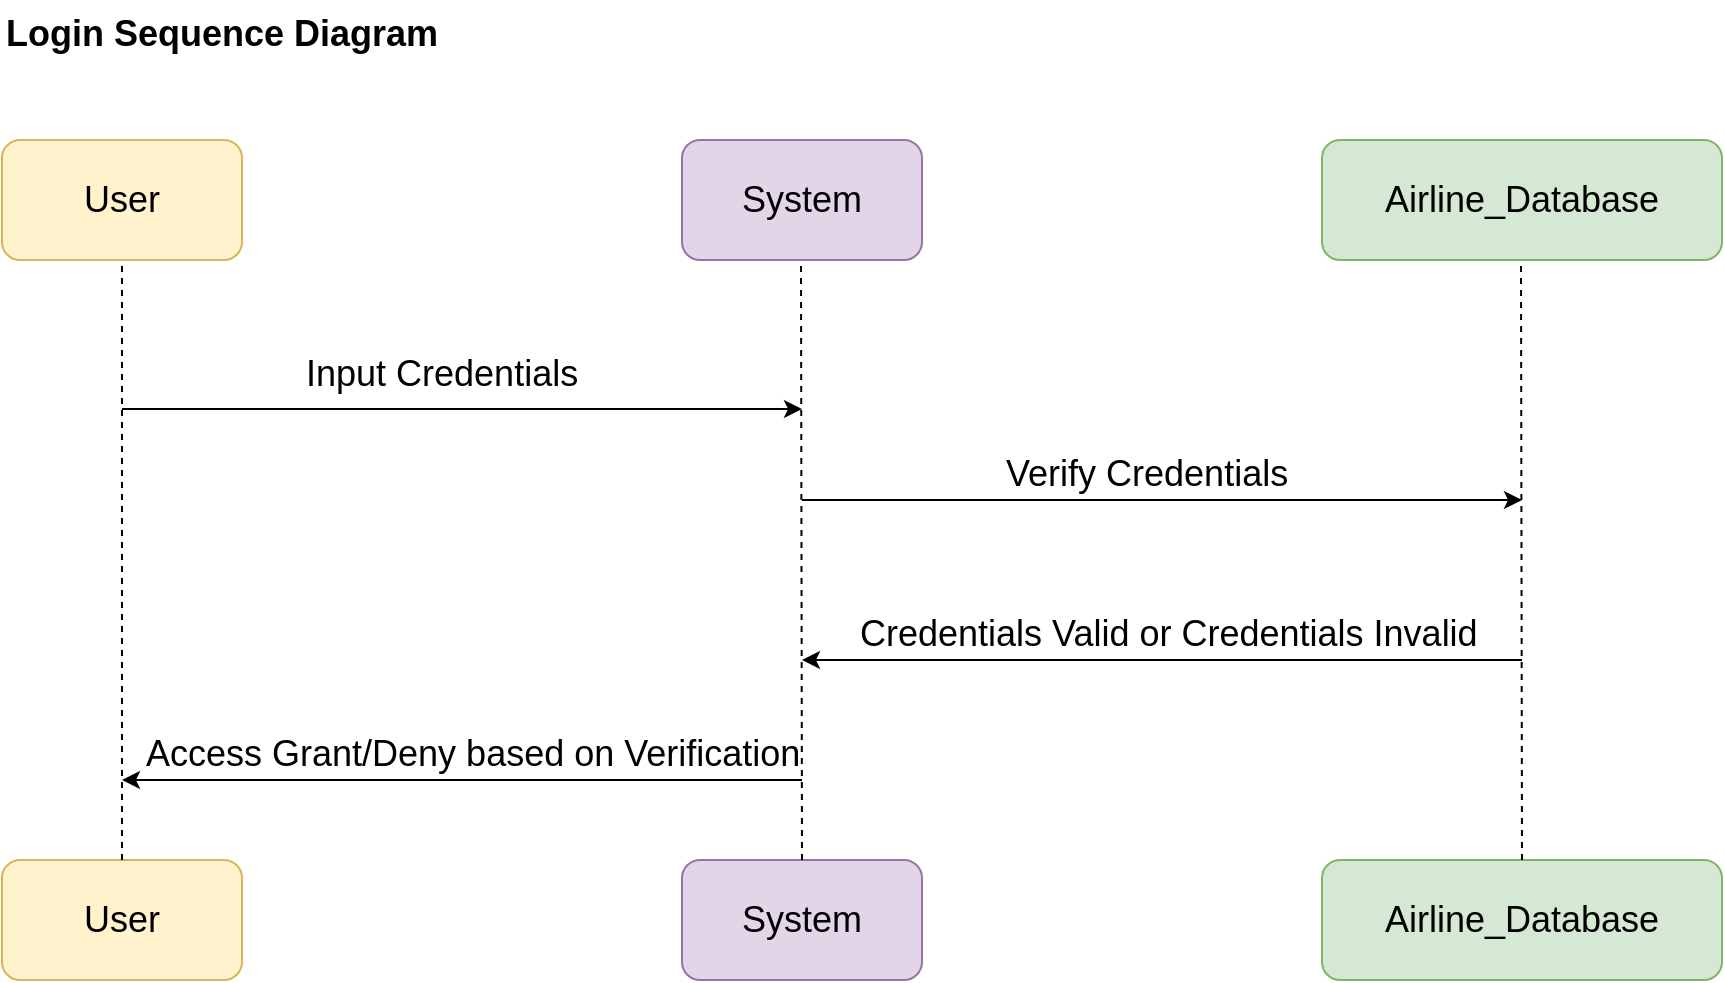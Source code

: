 <mxfile version="22.1.3" type="device">
  <diagram name="Page-1" id="e_niRkovS0Z1S4PT6Fc3">
    <mxGraphModel dx="1306" dy="751" grid="1" gridSize="10" guides="1" tooltips="1" connect="1" arrows="1" fold="1" page="1" pageScale="1" pageWidth="1654" pageHeight="2336" math="0" shadow="0">
      <root>
        <mxCell id="0" />
        <mxCell id="1" parent="0" />
        <mxCell id="TzHnPAHYvHhggCEKfEBy-5" value="" style="rounded=1;whiteSpace=wrap;html=1;fillColor=#fff2cc;strokeColor=#d6b656;" vertex="1" parent="1">
          <mxGeometry x="60" y="120" width="120" height="60" as="geometry" />
        </mxCell>
        <mxCell id="TzHnPAHYvHhggCEKfEBy-6" value="&lt;font style=&quot;font-size: 18px;&quot;&gt;User&lt;/font&gt;" style="rounded=1;whiteSpace=wrap;html=1;fillColor=#fff2cc;strokeColor=#d6b656;" vertex="1" parent="1">
          <mxGeometry x="60" y="480" width="120" height="60" as="geometry" />
        </mxCell>
        <mxCell id="TzHnPAHYvHhggCEKfEBy-7" value="&lt;font style=&quot;font-size: 18px;&quot;&gt;System&lt;/font&gt;" style="rounded=1;whiteSpace=wrap;html=1;fillColor=#e1d5e7;strokeColor=#9673a6;" vertex="1" parent="1">
          <mxGeometry x="400" y="120" width="120" height="60" as="geometry" />
        </mxCell>
        <mxCell id="TzHnPAHYvHhggCEKfEBy-8" value="&lt;font style=&quot;font-size: 18px;&quot;&gt;System&lt;/font&gt;" style="rounded=1;whiteSpace=wrap;html=1;fillColor=#e1d5e7;strokeColor=#9673a6;" vertex="1" parent="1">
          <mxGeometry x="400" y="480" width="120" height="60" as="geometry" />
        </mxCell>
        <mxCell id="TzHnPAHYvHhggCEKfEBy-9" value="&lt;font style=&quot;font-size: 18px;&quot;&gt;Airline_Database&lt;/font&gt;" style="rounded=1;whiteSpace=wrap;html=1;fillColor=#d5e8d4;strokeColor=#82b366;" vertex="1" parent="1">
          <mxGeometry x="720" y="120" width="200" height="60" as="geometry" />
        </mxCell>
        <mxCell id="TzHnPAHYvHhggCEKfEBy-10" value="&lt;font style=&quot;font-size: 18px;&quot;&gt;Airline_Database&lt;/font&gt;" style="rounded=1;whiteSpace=wrap;html=1;fillColor=#d5e8d4;strokeColor=#82b366;" vertex="1" parent="1">
          <mxGeometry x="720" y="480" width="200" height="60" as="geometry" />
        </mxCell>
        <mxCell id="TzHnPAHYvHhggCEKfEBy-11" value="" style="endArrow=none;dashed=1;html=1;rounded=0;entryX=0.5;entryY=1;entryDx=0;entryDy=0;exitX=0.5;exitY=0;exitDx=0;exitDy=0;" edge="1" parent="1" source="TzHnPAHYvHhggCEKfEBy-6" target="TzHnPAHYvHhggCEKfEBy-5">
          <mxGeometry width="50" height="50" relative="1" as="geometry">
            <mxPoint x="120" y="390" as="sourcePoint" />
            <mxPoint x="200" y="260" as="targetPoint" />
          </mxGeometry>
        </mxCell>
        <mxCell id="TzHnPAHYvHhggCEKfEBy-12" value="" style="endArrow=none;dashed=1;html=1;rounded=0;entryX=0.5;entryY=1;entryDx=0;entryDy=0;exitX=0.5;exitY=0;exitDx=0;exitDy=0;" edge="1" parent="1" source="TzHnPAHYvHhggCEKfEBy-8">
          <mxGeometry width="50" height="50" relative="1" as="geometry">
            <mxPoint x="459.5" y="400" as="sourcePoint" />
            <mxPoint x="459.5" y="180" as="targetPoint" />
          </mxGeometry>
        </mxCell>
        <mxCell id="TzHnPAHYvHhggCEKfEBy-13" value="" style="endArrow=none;dashed=1;html=1;rounded=0;entryX=0.5;entryY=1;entryDx=0;entryDy=0;exitX=0.5;exitY=0;exitDx=0;exitDy=0;" edge="1" parent="1" source="TzHnPAHYvHhggCEKfEBy-10">
          <mxGeometry width="50" height="50" relative="1" as="geometry">
            <mxPoint x="819.5" y="400" as="sourcePoint" />
            <mxPoint x="819.5" y="180" as="targetPoint" />
          </mxGeometry>
        </mxCell>
        <mxCell id="TzHnPAHYvHhggCEKfEBy-14" value="" style="endArrow=classic;html=1;rounded=0;" edge="1" parent="1">
          <mxGeometry width="50" height="50" relative="1" as="geometry">
            <mxPoint x="120" y="254.5" as="sourcePoint" />
            <mxPoint x="460" y="254.5" as="targetPoint" />
          </mxGeometry>
        </mxCell>
        <mxCell id="TzHnPAHYvHhggCEKfEBy-16" value="" style="endArrow=classic;html=1;rounded=0;" edge="1" parent="1">
          <mxGeometry width="50" height="50" relative="1" as="geometry">
            <mxPoint x="460" y="300" as="sourcePoint" />
            <mxPoint x="820" y="300" as="targetPoint" />
          </mxGeometry>
        </mxCell>
        <mxCell id="TzHnPAHYvHhggCEKfEBy-17" value="" style="endArrow=classic;html=1;rounded=0;" edge="1" parent="1">
          <mxGeometry width="50" height="50" relative="1" as="geometry">
            <mxPoint x="820" y="380" as="sourcePoint" />
            <mxPoint x="460" y="380" as="targetPoint" />
          </mxGeometry>
        </mxCell>
        <mxCell id="TzHnPAHYvHhggCEKfEBy-18" value="&lt;font style=&quot;font-size: 18px;&quot;&gt;User&lt;/font&gt;" style="text;html=1;strokeColor=none;fillColor=none;align=center;verticalAlign=middle;whiteSpace=wrap;rounded=0;" vertex="1" parent="1">
          <mxGeometry x="70" y="135" width="100" height="30" as="geometry" />
        </mxCell>
        <mxCell id="TzHnPAHYvHhggCEKfEBy-19" value="&lt;font style=&quot;font-size: 18px;&quot;&gt;Input Credentials&lt;/font&gt;" style="text;whiteSpace=wrap;html=1;" vertex="1" parent="1">
          <mxGeometry x="210" y="220" width="170" height="50" as="geometry" />
        </mxCell>
        <mxCell id="TzHnPAHYvHhggCEKfEBy-24" value="&lt;font style=&quot;font-size: 18px;&quot;&gt;Verify &lt;/font&gt;&lt;font style=&quot;font-size: 18px;&quot;&gt;Credentials&lt;/font&gt;" style="text;whiteSpace=wrap;html=1;" vertex="1" parent="1">
          <mxGeometry x="560" y="270" width="170" height="50" as="geometry" />
        </mxCell>
        <mxCell id="TzHnPAHYvHhggCEKfEBy-26" value="&lt;font style=&quot;font-size: 18px;&quot;&gt;Access Grant/Deny based on Verification&lt;/font&gt;" style="text;whiteSpace=wrap;html=1;" vertex="1" parent="1">
          <mxGeometry x="130" y="410" width="330" height="50" as="geometry" />
        </mxCell>
        <mxCell id="TzHnPAHYvHhggCEKfEBy-27" value="" style="endArrow=classic;html=1;rounded=0;" edge="1" parent="1">
          <mxGeometry width="50" height="50" relative="1" as="geometry">
            <mxPoint x="460" y="440" as="sourcePoint" />
            <mxPoint x="120" y="440" as="targetPoint" />
          </mxGeometry>
        </mxCell>
        <mxCell id="TzHnPAHYvHhggCEKfEBy-30" value="&lt;font style=&quot;font-size: 18px;&quot;&gt; Credentials Valid or Credentials Invalid&lt;/font&gt;" style="text;whiteSpace=wrap;html=1;" vertex="1" parent="1">
          <mxGeometry x="487" y="350" width="340" height="50" as="geometry" />
        </mxCell>
        <mxCell id="TzHnPAHYvHhggCEKfEBy-33" value="&lt;b&gt;&lt;font style=&quot;font-size: 18px;&quot;&gt;Login Sequence Diagram&lt;/font&gt;&lt;/b&gt;" style="text;whiteSpace=wrap;html=1;" vertex="1" parent="1">
          <mxGeometry x="60" y="50" width="280" height="50" as="geometry" />
        </mxCell>
      </root>
    </mxGraphModel>
  </diagram>
</mxfile>
